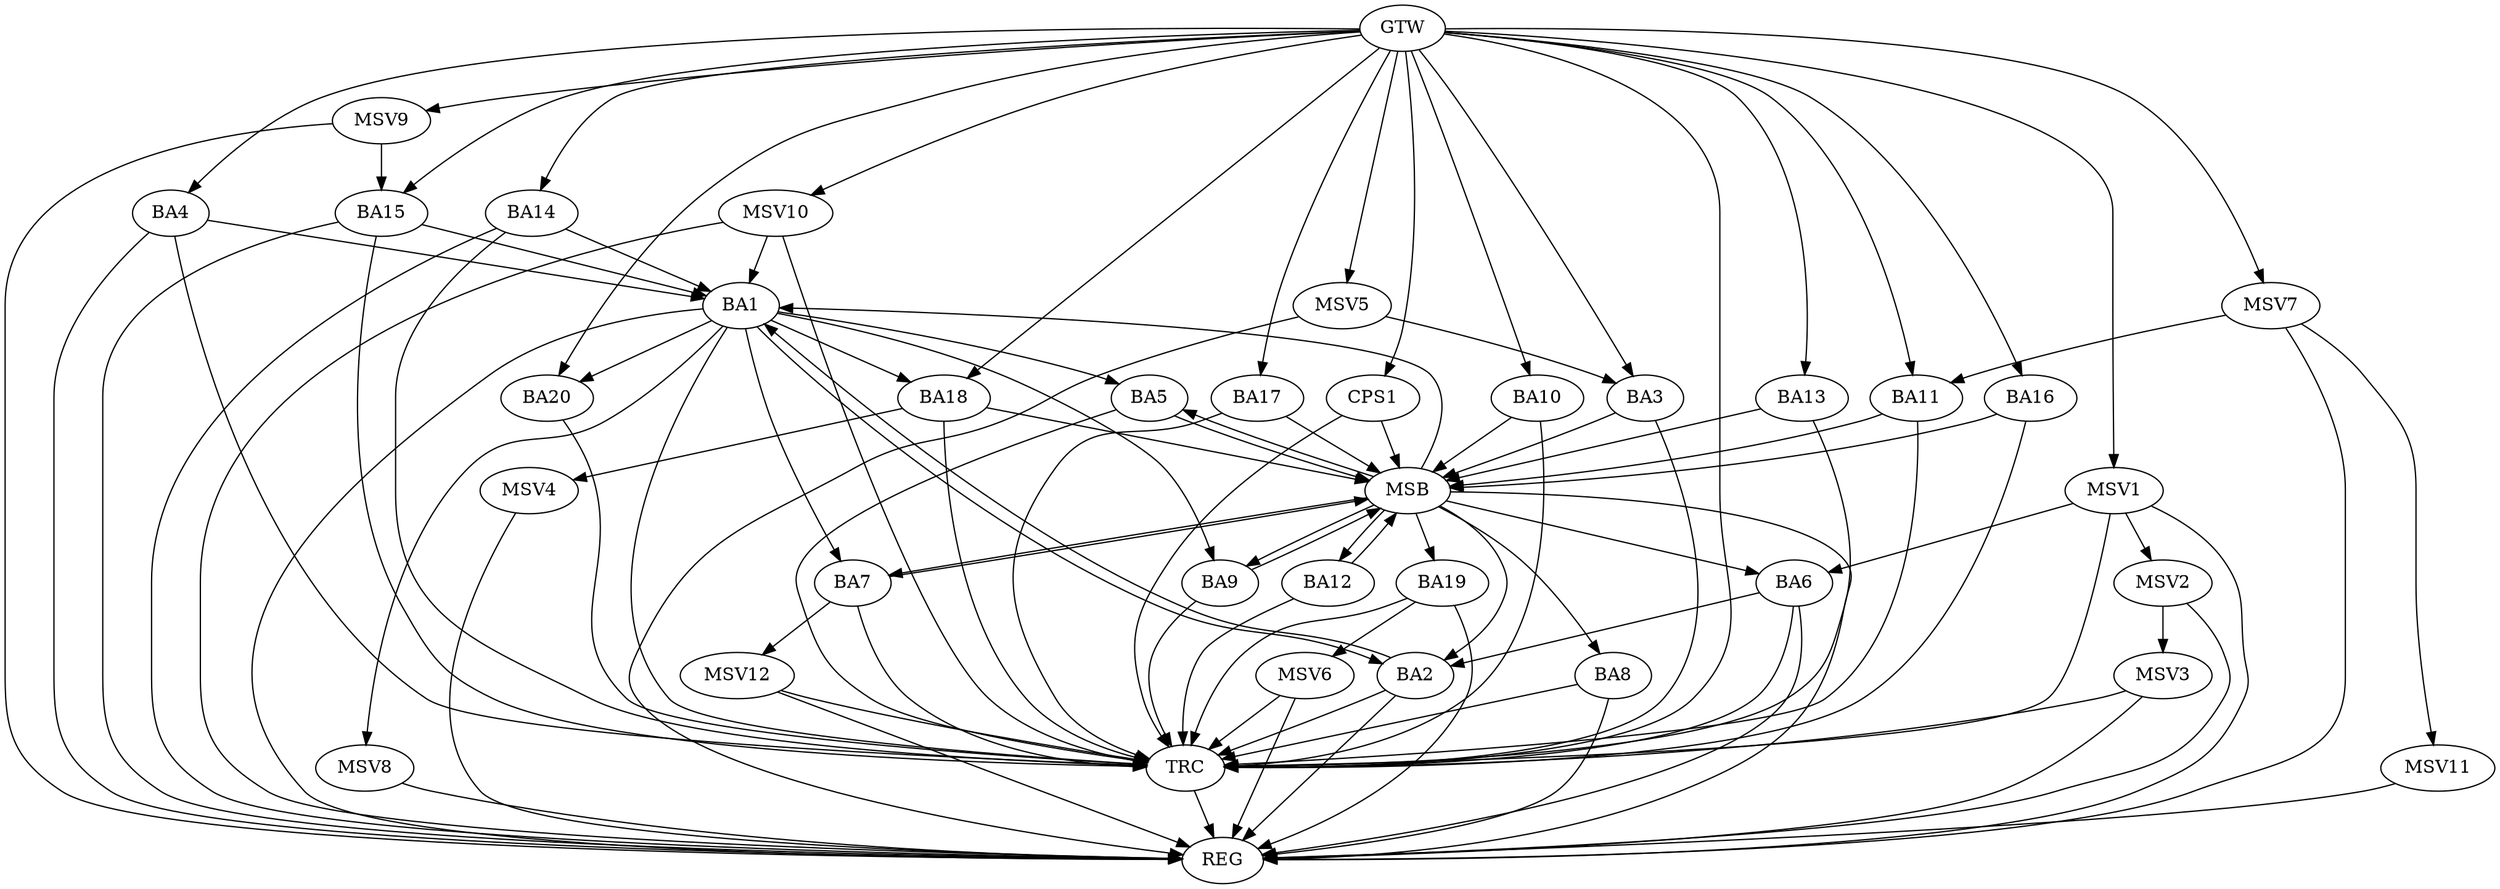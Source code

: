 strict digraph G {
  BA1 [ label="BA1" ];
  BA2 [ label="BA2" ];
  BA3 [ label="BA3" ];
  BA4 [ label="BA4" ];
  BA5 [ label="BA5" ];
  BA6 [ label="BA6" ];
  BA7 [ label="BA7" ];
  BA8 [ label="BA8" ];
  BA9 [ label="BA9" ];
  BA10 [ label="BA10" ];
  BA11 [ label="BA11" ];
  BA12 [ label="BA12" ];
  BA13 [ label="BA13" ];
  BA14 [ label="BA14" ];
  BA15 [ label="BA15" ];
  BA16 [ label="BA16" ];
  BA17 [ label="BA17" ];
  BA18 [ label="BA18" ];
  BA19 [ label="BA19" ];
  BA20 [ label="BA20" ];
  CPS1 [ label="CPS1" ];
  GTW [ label="GTW" ];
  REG [ label="REG" ];
  MSB [ label="MSB" ];
  TRC [ label="TRC" ];
  MSV1 [ label="MSV1" ];
  MSV2 [ label="MSV2" ];
  MSV3 [ label="MSV3" ];
  MSV4 [ label="MSV4" ];
  MSV5 [ label="MSV5" ];
  MSV6 [ label="MSV6" ];
  MSV7 [ label="MSV7" ];
  MSV8 [ label="MSV8" ];
  MSV9 [ label="MSV9" ];
  MSV10 [ label="MSV10" ];
  MSV11 [ label="MSV11" ];
  MSV12 [ label="MSV12" ];
  BA1 -> BA2;
  BA2 -> BA1;
  BA4 -> BA1;
  BA6 -> BA2;
  BA14 -> BA1;
  BA15 -> BA1;
  GTW -> BA3;
  GTW -> BA4;
  GTW -> BA10;
  GTW -> BA11;
  GTW -> BA13;
  GTW -> BA14;
  GTW -> BA15;
  GTW -> BA16;
  GTW -> BA17;
  GTW -> BA18;
  GTW -> BA20;
  GTW -> CPS1;
  BA1 -> REG;
  BA2 -> REG;
  BA4 -> REG;
  BA6 -> REG;
  BA8 -> REG;
  BA14 -> REG;
  BA15 -> REG;
  BA19 -> REG;
  BA3 -> MSB;
  MSB -> BA2;
  MSB -> REG;
  BA5 -> MSB;
  BA7 -> MSB;
  BA9 -> MSB;
  MSB -> BA1;
  BA10 -> MSB;
  MSB -> BA6;
  BA11 -> MSB;
  MSB -> BA8;
  BA12 -> MSB;
  BA13 -> MSB;
  BA16 -> MSB;
  MSB -> BA7;
  BA17 -> MSB;
  BA18 -> MSB;
  CPS1 -> MSB;
  MSB -> BA19;
  MSB -> BA9;
  MSB -> BA5;
  MSB -> BA12;
  BA1 -> TRC;
  BA2 -> TRC;
  BA3 -> TRC;
  BA4 -> TRC;
  BA5 -> TRC;
  BA6 -> TRC;
  BA7 -> TRC;
  BA8 -> TRC;
  BA9 -> TRC;
  BA10 -> TRC;
  BA11 -> TRC;
  BA12 -> TRC;
  BA13 -> TRC;
  BA14 -> TRC;
  BA15 -> TRC;
  BA16 -> TRC;
  BA17 -> TRC;
  BA18 -> TRC;
  BA19 -> TRC;
  BA20 -> TRC;
  CPS1 -> TRC;
  GTW -> TRC;
  TRC -> REG;
  BA1 -> BA5;
  BA1 -> BA7;
  BA1 -> BA9;
  BA1 -> BA18;
  BA1 -> BA20;
  MSV1 -> BA6;
  GTW -> MSV1;
  MSV1 -> REG;
  MSV1 -> TRC;
  MSV1 -> MSV2;
  MSV2 -> REG;
  MSV2 -> MSV3;
  MSV3 -> REG;
  MSV3 -> TRC;
  BA18 -> MSV4;
  MSV4 -> REG;
  MSV5 -> BA3;
  GTW -> MSV5;
  MSV5 -> REG;
  BA19 -> MSV6;
  MSV6 -> REG;
  MSV6 -> TRC;
  MSV7 -> BA11;
  GTW -> MSV7;
  MSV7 -> REG;
  BA1 -> MSV8;
  MSV8 -> REG;
  MSV9 -> BA15;
  GTW -> MSV9;
  MSV9 -> REG;
  MSV10 -> BA1;
  GTW -> MSV10;
  MSV10 -> REG;
  MSV10 -> TRC;
  MSV7 -> MSV11;
  MSV11 -> REG;
  BA7 -> MSV12;
  MSV12 -> REG;
  MSV12 -> TRC;
}
